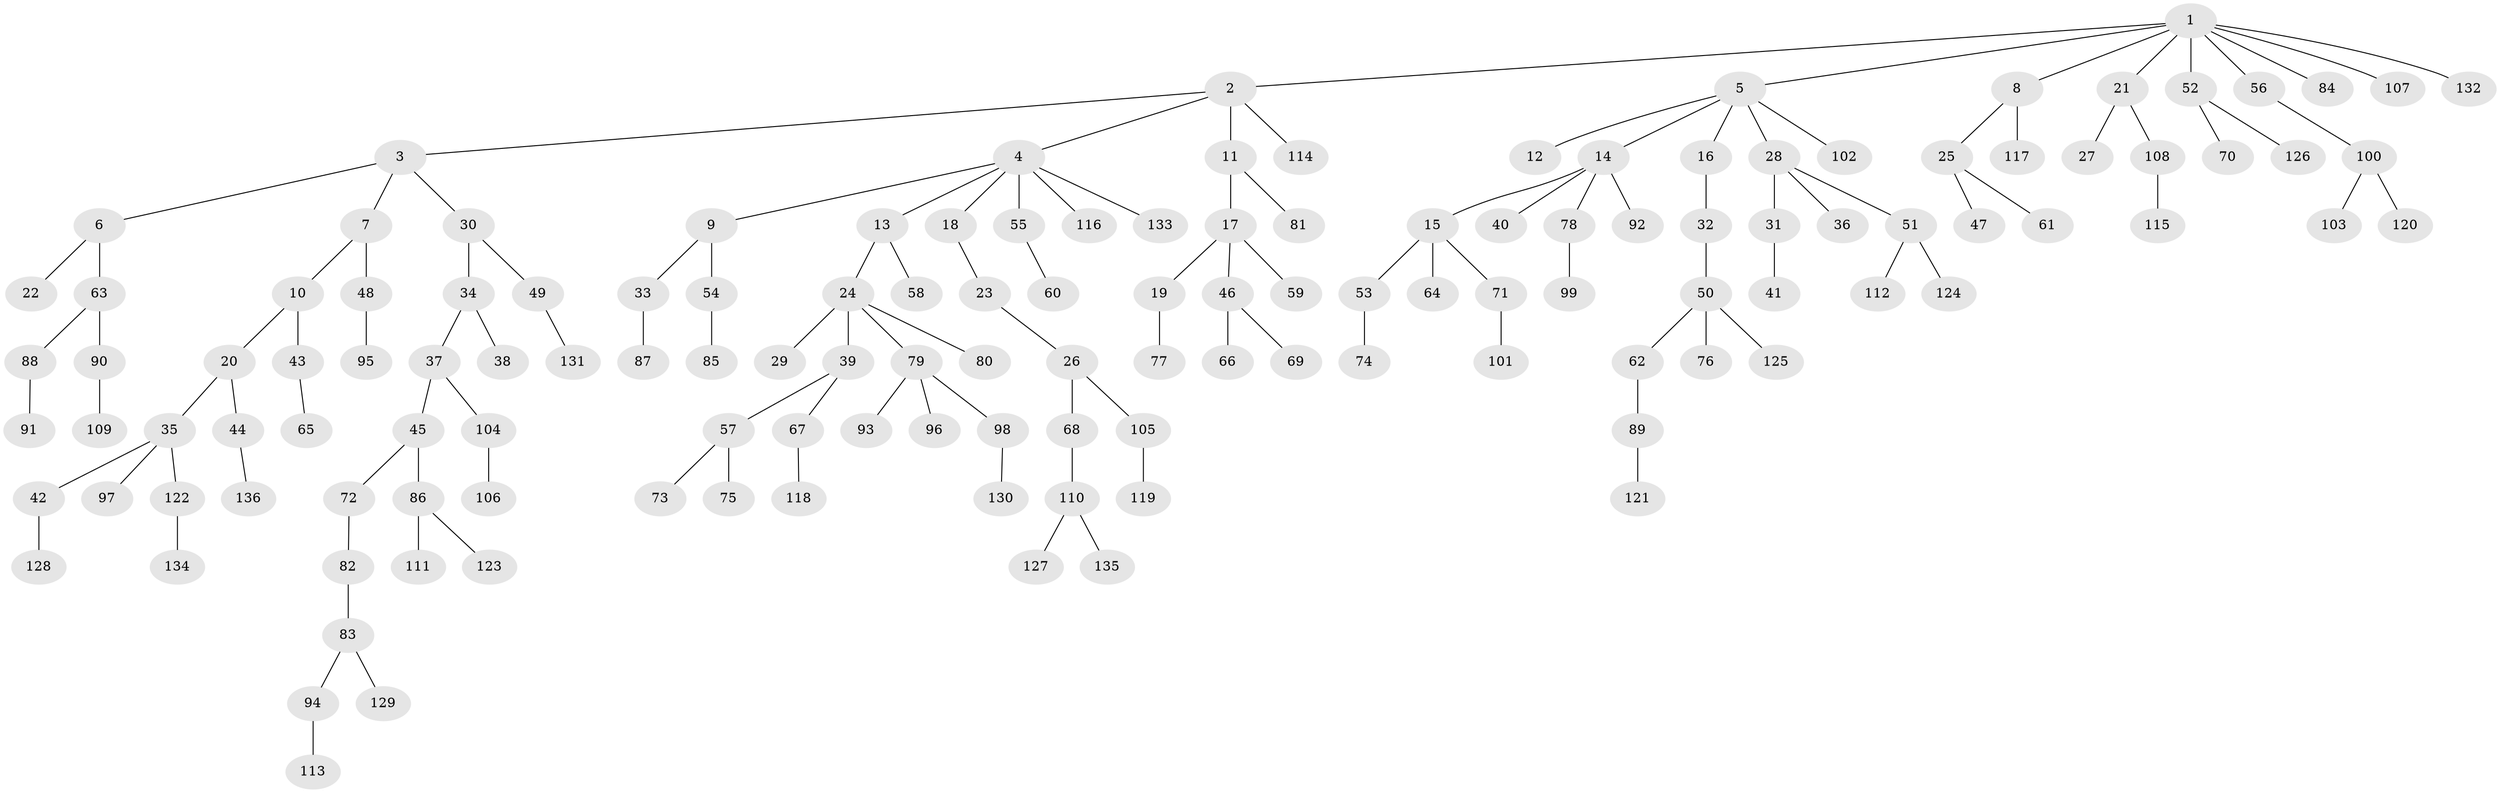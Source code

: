 // Generated by graph-tools (version 1.1) at 2025/50/03/09/25 03:50:20]
// undirected, 136 vertices, 135 edges
graph export_dot {
graph [start="1"]
  node [color=gray90,style=filled];
  1;
  2;
  3;
  4;
  5;
  6;
  7;
  8;
  9;
  10;
  11;
  12;
  13;
  14;
  15;
  16;
  17;
  18;
  19;
  20;
  21;
  22;
  23;
  24;
  25;
  26;
  27;
  28;
  29;
  30;
  31;
  32;
  33;
  34;
  35;
  36;
  37;
  38;
  39;
  40;
  41;
  42;
  43;
  44;
  45;
  46;
  47;
  48;
  49;
  50;
  51;
  52;
  53;
  54;
  55;
  56;
  57;
  58;
  59;
  60;
  61;
  62;
  63;
  64;
  65;
  66;
  67;
  68;
  69;
  70;
  71;
  72;
  73;
  74;
  75;
  76;
  77;
  78;
  79;
  80;
  81;
  82;
  83;
  84;
  85;
  86;
  87;
  88;
  89;
  90;
  91;
  92;
  93;
  94;
  95;
  96;
  97;
  98;
  99;
  100;
  101;
  102;
  103;
  104;
  105;
  106;
  107;
  108;
  109;
  110;
  111;
  112;
  113;
  114;
  115;
  116;
  117;
  118;
  119;
  120;
  121;
  122;
  123;
  124;
  125;
  126;
  127;
  128;
  129;
  130;
  131;
  132;
  133;
  134;
  135;
  136;
  1 -- 2;
  1 -- 5;
  1 -- 8;
  1 -- 21;
  1 -- 52;
  1 -- 56;
  1 -- 84;
  1 -- 107;
  1 -- 132;
  2 -- 3;
  2 -- 4;
  2 -- 11;
  2 -- 114;
  3 -- 6;
  3 -- 7;
  3 -- 30;
  4 -- 9;
  4 -- 13;
  4 -- 18;
  4 -- 55;
  4 -- 116;
  4 -- 133;
  5 -- 12;
  5 -- 14;
  5 -- 16;
  5 -- 28;
  5 -- 102;
  6 -- 22;
  6 -- 63;
  7 -- 10;
  7 -- 48;
  8 -- 25;
  8 -- 117;
  9 -- 33;
  9 -- 54;
  10 -- 20;
  10 -- 43;
  11 -- 17;
  11 -- 81;
  13 -- 24;
  13 -- 58;
  14 -- 15;
  14 -- 40;
  14 -- 78;
  14 -- 92;
  15 -- 53;
  15 -- 64;
  15 -- 71;
  16 -- 32;
  17 -- 19;
  17 -- 46;
  17 -- 59;
  18 -- 23;
  19 -- 77;
  20 -- 35;
  20 -- 44;
  21 -- 27;
  21 -- 108;
  23 -- 26;
  24 -- 29;
  24 -- 39;
  24 -- 79;
  24 -- 80;
  25 -- 47;
  25 -- 61;
  26 -- 68;
  26 -- 105;
  28 -- 31;
  28 -- 36;
  28 -- 51;
  30 -- 34;
  30 -- 49;
  31 -- 41;
  32 -- 50;
  33 -- 87;
  34 -- 37;
  34 -- 38;
  35 -- 42;
  35 -- 97;
  35 -- 122;
  37 -- 45;
  37 -- 104;
  39 -- 57;
  39 -- 67;
  42 -- 128;
  43 -- 65;
  44 -- 136;
  45 -- 72;
  45 -- 86;
  46 -- 66;
  46 -- 69;
  48 -- 95;
  49 -- 131;
  50 -- 62;
  50 -- 76;
  50 -- 125;
  51 -- 112;
  51 -- 124;
  52 -- 70;
  52 -- 126;
  53 -- 74;
  54 -- 85;
  55 -- 60;
  56 -- 100;
  57 -- 73;
  57 -- 75;
  62 -- 89;
  63 -- 88;
  63 -- 90;
  67 -- 118;
  68 -- 110;
  71 -- 101;
  72 -- 82;
  78 -- 99;
  79 -- 93;
  79 -- 96;
  79 -- 98;
  82 -- 83;
  83 -- 94;
  83 -- 129;
  86 -- 111;
  86 -- 123;
  88 -- 91;
  89 -- 121;
  90 -- 109;
  94 -- 113;
  98 -- 130;
  100 -- 103;
  100 -- 120;
  104 -- 106;
  105 -- 119;
  108 -- 115;
  110 -- 127;
  110 -- 135;
  122 -- 134;
}
